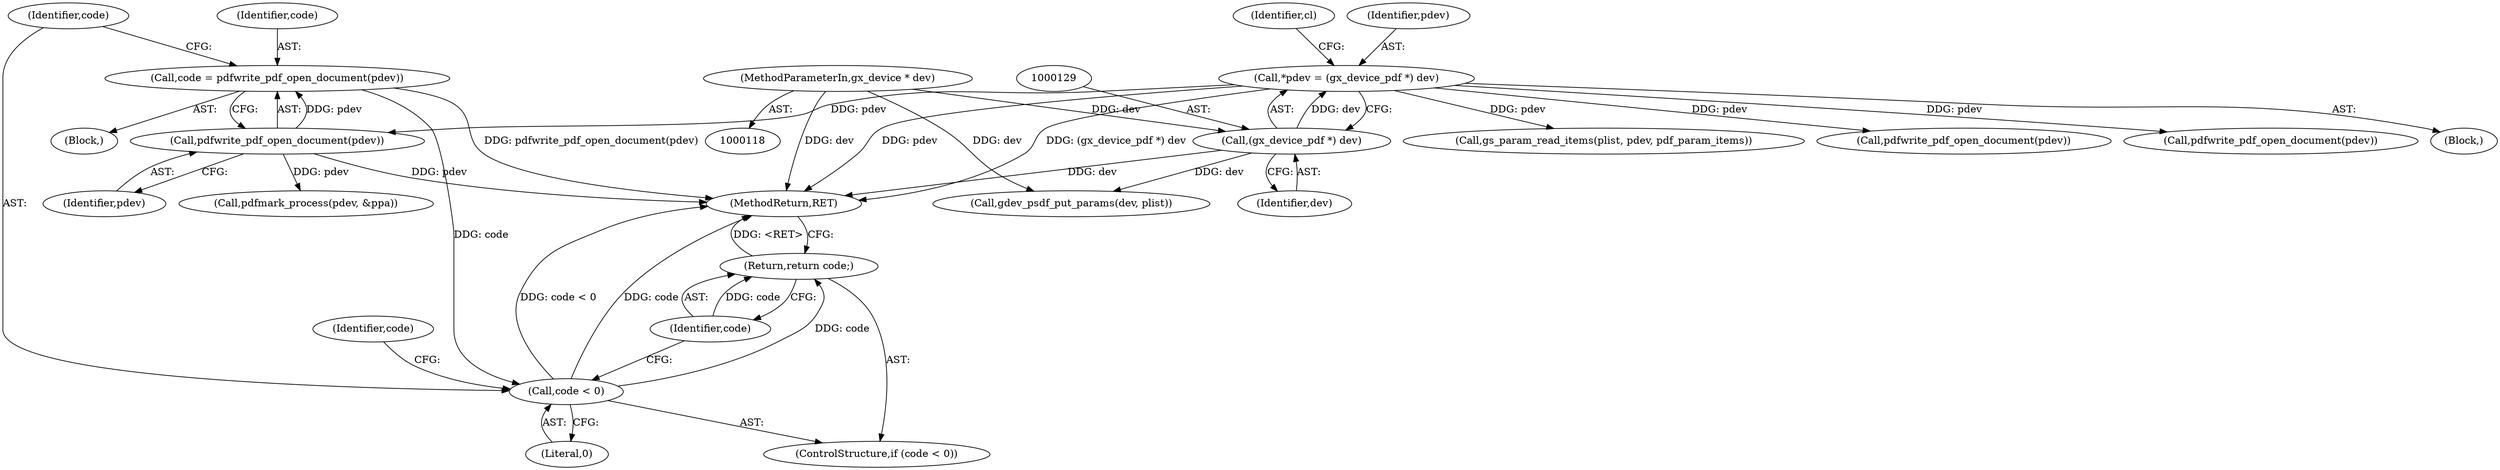 digraph "0_ghostscript_c3476dde7743761a4e1d39a631716199b696b880@API" {
"1000173" [label="(Call,code = pdfwrite_pdf_open_document(pdev))"];
"1000175" [label="(Call,pdfwrite_pdf_open_document(pdev))"];
"1000126" [label="(Call,*pdev = (gx_device_pdf *) dev)"];
"1000128" [label="(Call,(gx_device_pdf *) dev)"];
"1000119" [label="(MethodParameterIn,gx_device * dev)"];
"1000178" [label="(Call,code < 0)"];
"1000181" [label="(Return,return code;)"];
"1000180" [label="(Literal,0)"];
"1000551" [label="(Call,gs_param_read_items(plist, pdev, pdf_param_items))"];
"1000184" [label="(Identifier,code)"];
"1000179" [label="(Identifier,code)"];
"1000219" [label="(Call,pdfwrite_pdf_open_document(pdev))"];
"1000133" [label="(Identifier,cl)"];
"1000174" [label="(Identifier,code)"];
"1000178" [label="(Call,code < 0)"];
"1000275" [label="(Call,pdfwrite_pdf_open_document(pdev))"];
"1000127" [label="(Identifier,pdev)"];
"1001551" [label="(MethodReturn,RET)"];
"1000177" [label="(ControlStructure,if (code < 0))"];
"1000181" [label="(Return,return code;)"];
"1000959" [label="(Call,gdev_psdf_put_params(dev, plist))"];
"1000185" [label="(Call,pdfmark_process(pdev, &ppa))"];
"1000175" [label="(Call,pdfwrite_pdf_open_document(pdev))"];
"1000176" [label="(Identifier,pdev)"];
"1000173" [label="(Call,code = pdfwrite_pdf_open_document(pdev))"];
"1000182" [label="(Identifier,code)"];
"1000171" [label="(Block,)"];
"1000119" [label="(MethodParameterIn,gx_device * dev)"];
"1000122" [label="(Block,)"];
"1000126" [label="(Call,*pdev = (gx_device_pdf *) dev)"];
"1000130" [label="(Identifier,dev)"];
"1000128" [label="(Call,(gx_device_pdf *) dev)"];
"1000173" -> "1000171"  [label="AST: "];
"1000173" -> "1000175"  [label="CFG: "];
"1000174" -> "1000173"  [label="AST: "];
"1000175" -> "1000173"  [label="AST: "];
"1000179" -> "1000173"  [label="CFG: "];
"1000173" -> "1001551"  [label="DDG: pdfwrite_pdf_open_document(pdev)"];
"1000175" -> "1000173"  [label="DDG: pdev"];
"1000173" -> "1000178"  [label="DDG: code"];
"1000175" -> "1000176"  [label="CFG: "];
"1000176" -> "1000175"  [label="AST: "];
"1000175" -> "1001551"  [label="DDG: pdev"];
"1000126" -> "1000175"  [label="DDG: pdev"];
"1000175" -> "1000185"  [label="DDG: pdev"];
"1000126" -> "1000122"  [label="AST: "];
"1000126" -> "1000128"  [label="CFG: "];
"1000127" -> "1000126"  [label="AST: "];
"1000128" -> "1000126"  [label="AST: "];
"1000133" -> "1000126"  [label="CFG: "];
"1000126" -> "1001551"  [label="DDG: pdev"];
"1000126" -> "1001551"  [label="DDG: (gx_device_pdf *) dev"];
"1000128" -> "1000126"  [label="DDG: dev"];
"1000126" -> "1000219"  [label="DDG: pdev"];
"1000126" -> "1000275"  [label="DDG: pdev"];
"1000126" -> "1000551"  [label="DDG: pdev"];
"1000128" -> "1000130"  [label="CFG: "];
"1000129" -> "1000128"  [label="AST: "];
"1000130" -> "1000128"  [label="AST: "];
"1000128" -> "1001551"  [label="DDG: dev"];
"1000119" -> "1000128"  [label="DDG: dev"];
"1000128" -> "1000959"  [label="DDG: dev"];
"1000119" -> "1000118"  [label="AST: "];
"1000119" -> "1001551"  [label="DDG: dev"];
"1000119" -> "1000959"  [label="DDG: dev"];
"1000178" -> "1000177"  [label="AST: "];
"1000178" -> "1000180"  [label="CFG: "];
"1000179" -> "1000178"  [label="AST: "];
"1000180" -> "1000178"  [label="AST: "];
"1000182" -> "1000178"  [label="CFG: "];
"1000184" -> "1000178"  [label="CFG: "];
"1000178" -> "1001551"  [label="DDG: code < 0"];
"1000178" -> "1001551"  [label="DDG: code"];
"1000178" -> "1000181"  [label="DDG: code"];
"1000181" -> "1000177"  [label="AST: "];
"1000181" -> "1000182"  [label="CFG: "];
"1000182" -> "1000181"  [label="AST: "];
"1001551" -> "1000181"  [label="CFG: "];
"1000181" -> "1001551"  [label="DDG: <RET>"];
"1000182" -> "1000181"  [label="DDG: code"];
}

